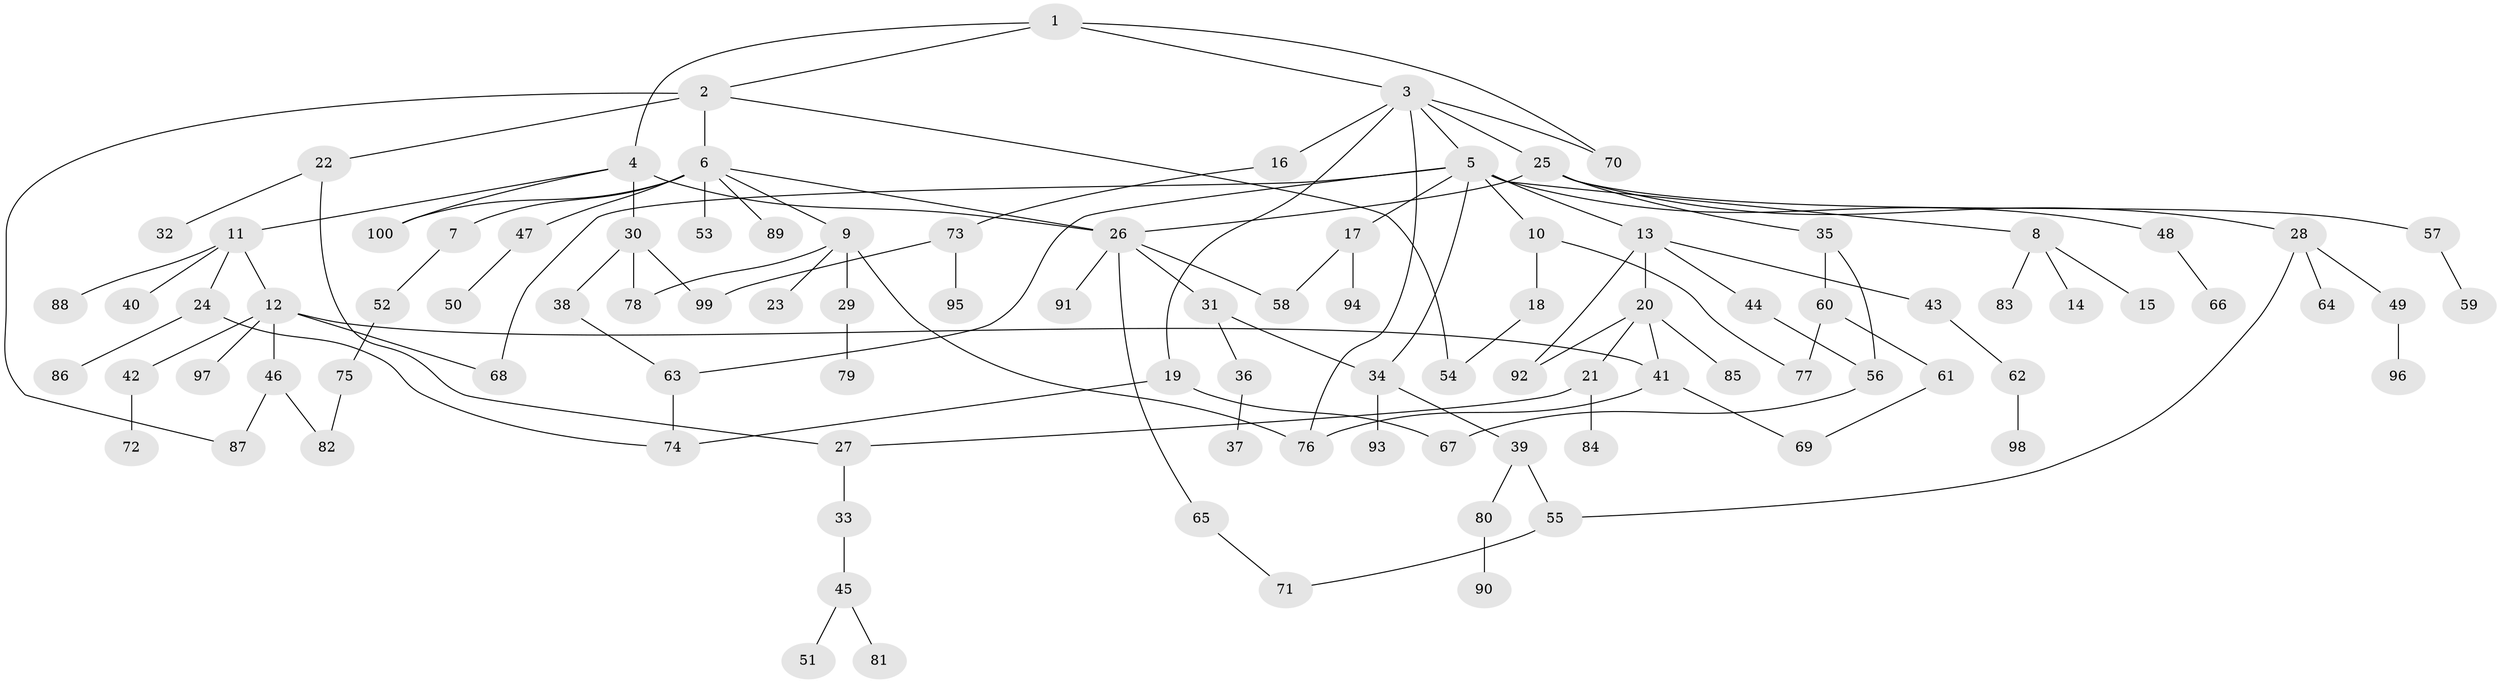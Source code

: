 // Generated by graph-tools (version 1.1) at 2025/54/02/21/25 11:54:43]
// undirected, 100 vertices, 125 edges
graph export_dot {
graph [start="1"]
  node [color=gray90,style=filled];
  1;
  2;
  3;
  4;
  5;
  6;
  7;
  8;
  9;
  10;
  11;
  12;
  13;
  14;
  15;
  16;
  17;
  18;
  19;
  20;
  21;
  22;
  23;
  24;
  25;
  26;
  27;
  28;
  29;
  30;
  31;
  32;
  33;
  34;
  35;
  36;
  37;
  38;
  39;
  40;
  41;
  42;
  43;
  44;
  45;
  46;
  47;
  48;
  49;
  50;
  51;
  52;
  53;
  54;
  55;
  56;
  57;
  58;
  59;
  60;
  61;
  62;
  63;
  64;
  65;
  66;
  67;
  68;
  69;
  70;
  71;
  72;
  73;
  74;
  75;
  76;
  77;
  78;
  79;
  80;
  81;
  82;
  83;
  84;
  85;
  86;
  87;
  88;
  89;
  90;
  91;
  92;
  93;
  94;
  95;
  96;
  97;
  98;
  99;
  100;
  1 -- 2;
  1 -- 3;
  1 -- 4;
  1 -- 70;
  2 -- 6;
  2 -- 22;
  2 -- 87;
  2 -- 54;
  3 -- 5;
  3 -- 16;
  3 -- 19;
  3 -- 25;
  3 -- 76;
  3 -- 70;
  4 -- 11;
  4 -- 26;
  4 -- 30;
  4 -- 100;
  5 -- 8;
  5 -- 10;
  5 -- 13;
  5 -- 17;
  5 -- 34;
  5 -- 48;
  5 -- 63;
  5 -- 68;
  6 -- 7;
  6 -- 9;
  6 -- 47;
  6 -- 53;
  6 -- 89;
  6 -- 100;
  6 -- 26;
  7 -- 52;
  8 -- 14;
  8 -- 15;
  8 -- 83;
  9 -- 23;
  9 -- 29;
  9 -- 76;
  9 -- 78;
  10 -- 18;
  10 -- 77;
  11 -- 12;
  11 -- 24;
  11 -- 40;
  11 -- 88;
  12 -- 41;
  12 -- 42;
  12 -- 46;
  12 -- 68;
  12 -- 97;
  13 -- 20;
  13 -- 43;
  13 -- 44;
  13 -- 92;
  16 -- 73;
  17 -- 94;
  17 -- 58;
  18 -- 54;
  19 -- 74;
  19 -- 67;
  20 -- 21;
  20 -- 85;
  20 -- 92;
  20 -- 41;
  21 -- 27;
  21 -- 84;
  22 -- 32;
  22 -- 27;
  24 -- 86;
  24 -- 74;
  25 -- 28;
  25 -- 35;
  25 -- 57;
  25 -- 26;
  26 -- 31;
  26 -- 58;
  26 -- 65;
  26 -- 91;
  27 -- 33;
  28 -- 49;
  28 -- 64;
  28 -- 55;
  29 -- 79;
  30 -- 38;
  30 -- 78;
  30 -- 99;
  31 -- 36;
  31 -- 34;
  33 -- 45;
  34 -- 39;
  34 -- 93;
  35 -- 56;
  35 -- 60;
  36 -- 37;
  38 -- 63;
  39 -- 55;
  39 -- 80;
  41 -- 76;
  41 -- 69;
  42 -- 72;
  43 -- 62;
  44 -- 56;
  45 -- 51;
  45 -- 81;
  46 -- 82;
  46 -- 87;
  47 -- 50;
  48 -- 66;
  49 -- 96;
  52 -- 75;
  55 -- 71;
  56 -- 67;
  57 -- 59;
  60 -- 61;
  60 -- 77;
  61 -- 69;
  62 -- 98;
  63 -- 74;
  65 -- 71;
  73 -- 95;
  73 -- 99;
  75 -- 82;
  80 -- 90;
}
